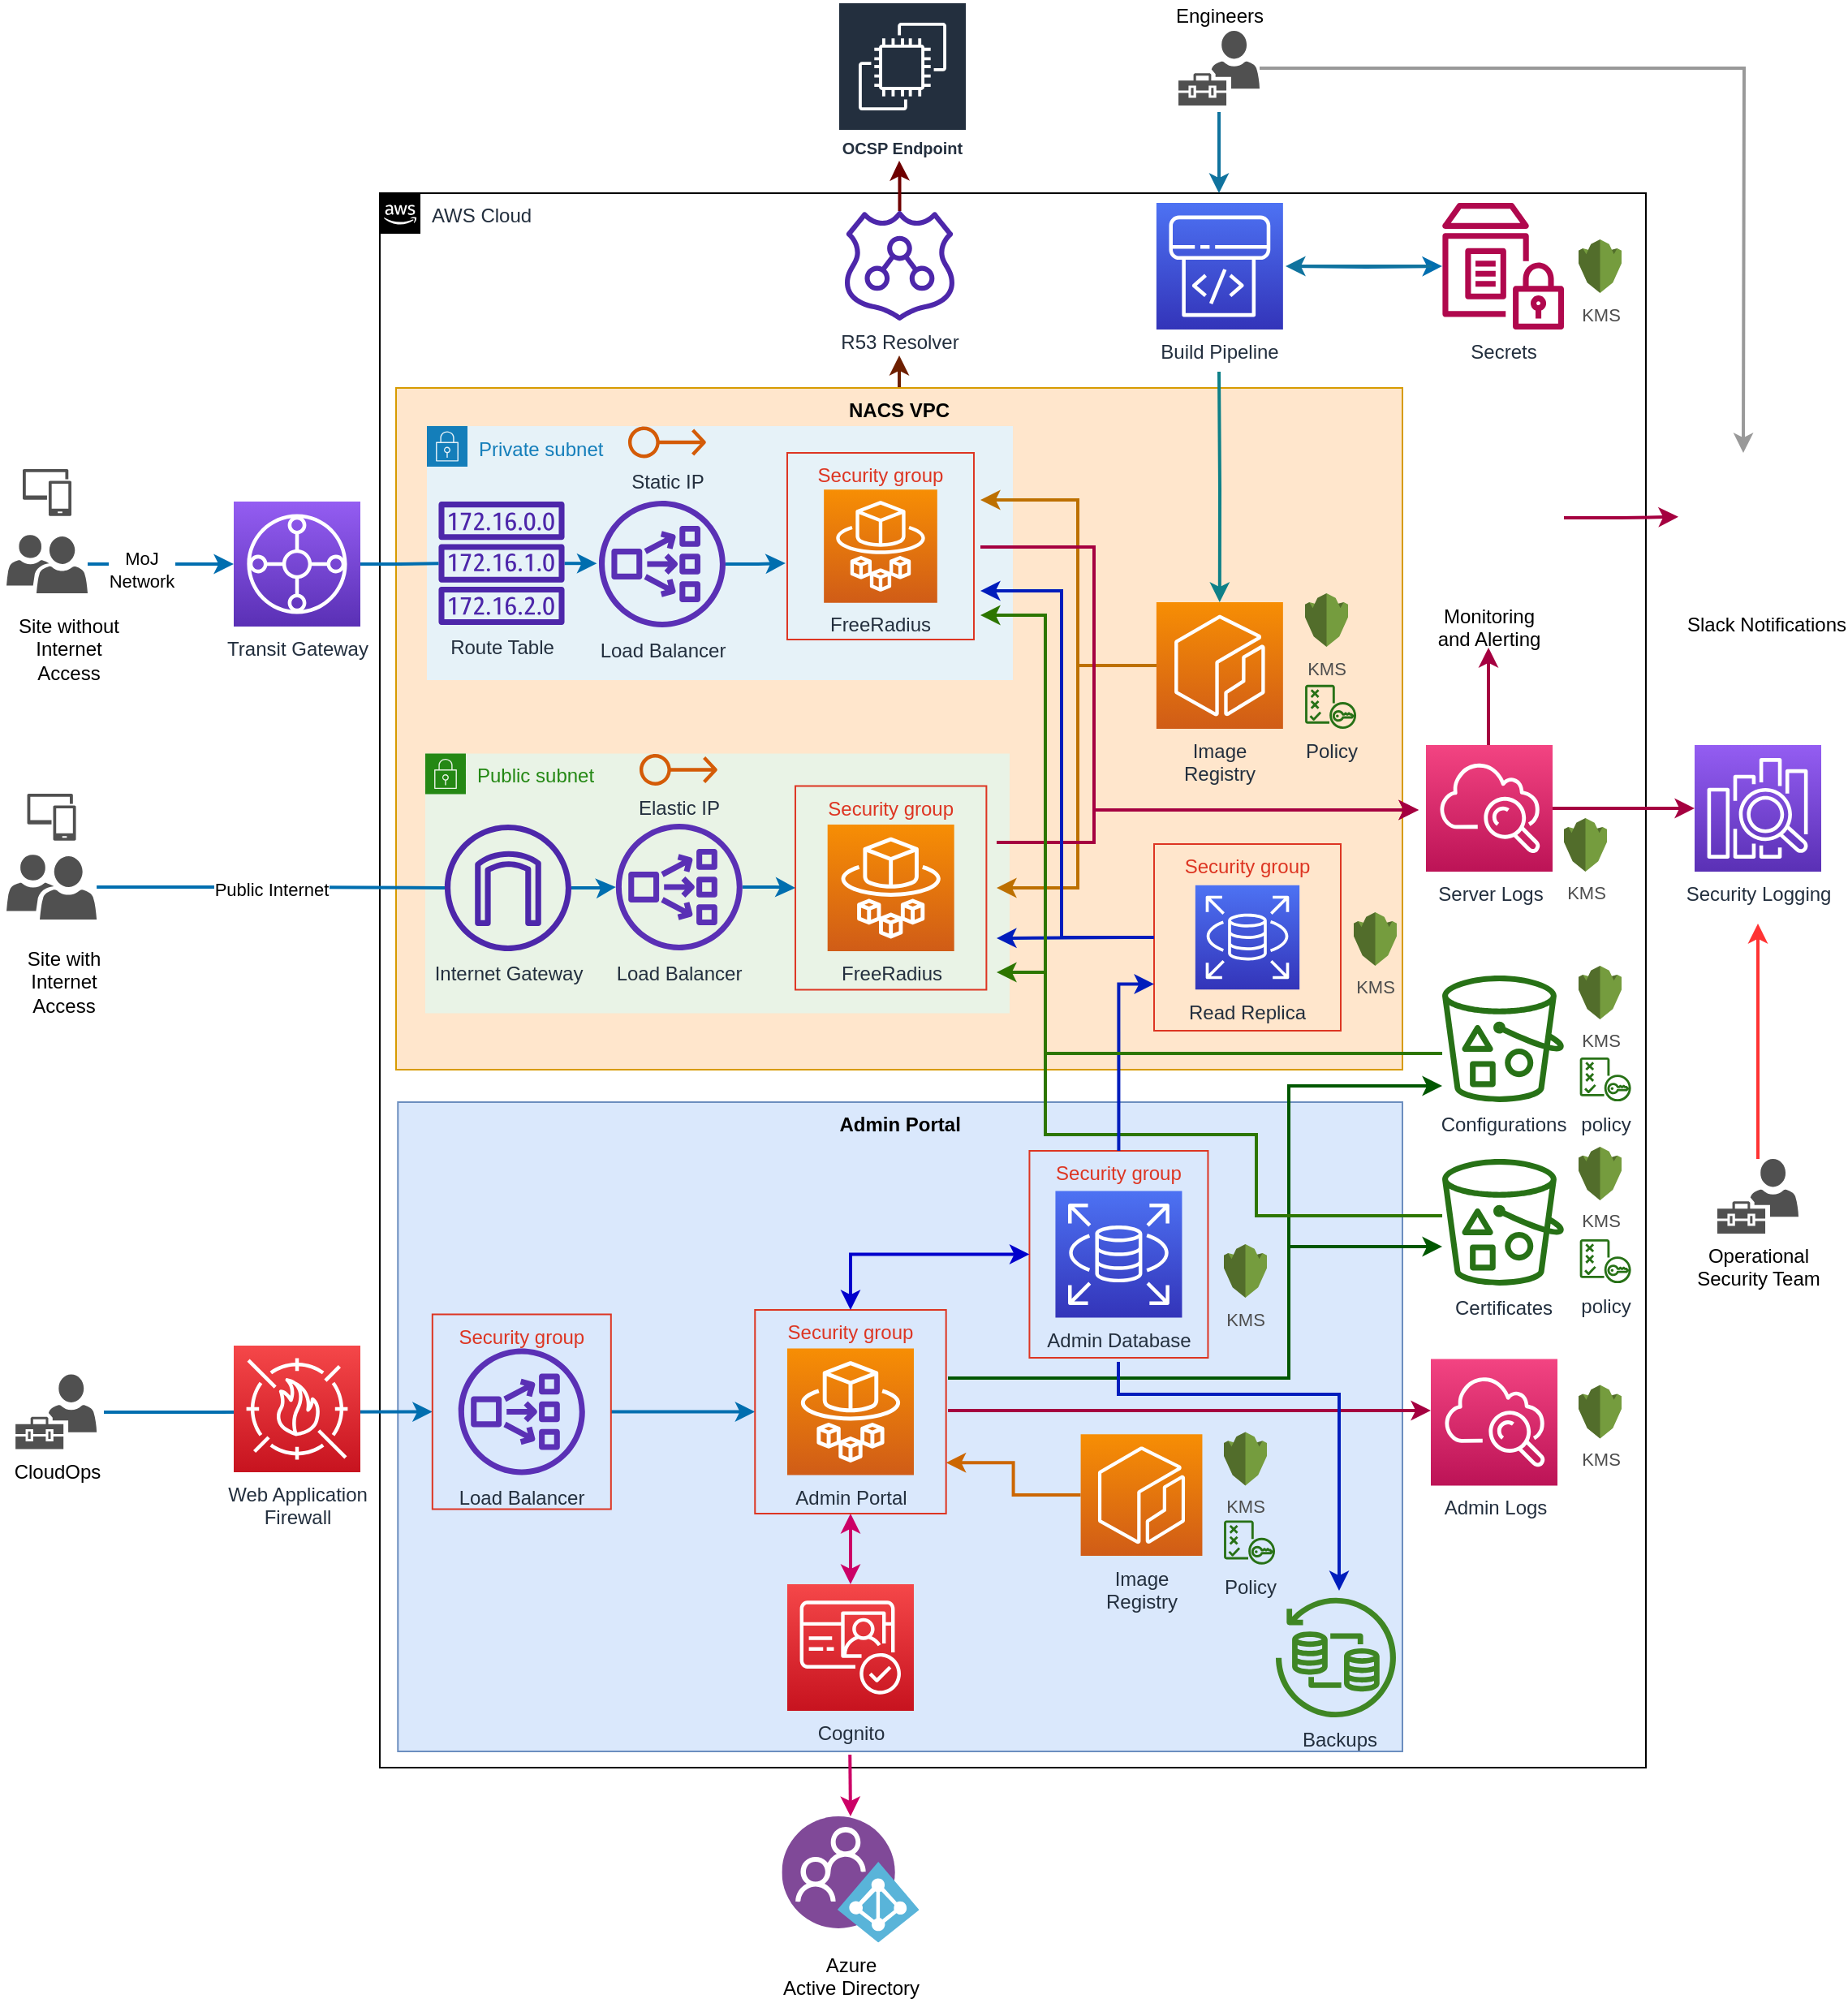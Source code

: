 <mxfile version="15.8.8" type="device"><diagram id="9MO6uvC0R2wSckzGNIwa" name="Page-1"><mxGraphModel dx="2176" dy="3225" grid="1" gridSize="10" guides="1" tooltips="1" connect="1" arrows="1" fold="1" page="1" pageScale="1" pageWidth="827" pageHeight="1169" math="0" shadow="0"><root><mxCell id="0"/><mxCell id="1" parent="0"/><mxCell id="9-9kvyiUO59uA4K4BosA-84" value="AWS Cloud" style="points=[[0,0],[0.25,0],[0.5,0],[0.75,0],[1,0],[1,0.25],[1,0.5],[1,0.75],[1,1],[0.75,1],[0.5,1],[0.25,1],[0,1],[0,0.75],[0,0.5],[0,0.25]];outlineConnect=0;gradientColor=none;html=1;whiteSpace=wrap;fontSize=12;fontStyle=0;shape=mxgraph.aws4.group;grIcon=mxgraph.aws4.group_aws_cloud_alt;strokeColor=#000000;fillColor=none;verticalAlign=top;align=left;spacingLeft=30;fontColor=#232F3E;dashed=0;" parent="1" vertex="1"><mxGeometry x="-590" y="-1060" width="780" height="970" as="geometry"/></mxCell><mxCell id="9-9kvyiUO59uA4K4BosA-189" value="Admin Portal" style="fillColor=#dae8fc;strokeColor=#6c8ebf;dashed=0;verticalAlign=top;fontStyle=1;" parent="1" vertex="1"><mxGeometry x="-578.86" y="-500" width="618.86" height="400" as="geometry"/></mxCell><mxCell id="W1wL9ashuMeTcyz9NrU6-119" style="edgeStyle=orthogonalEdgeStyle;rounded=0;orthogonalLoop=1;jettySize=auto;html=1;exitX=0.5;exitY=0;exitDx=0;exitDy=0;fontSize=11;fontColor=#4D4D4D;strokeWidth=2;fillColor=#a0522d;strokeColor=#6D1F00;" parent="1" source="9-9kvyiUO59uA4K4BosA-187" edge="1"><mxGeometry relative="1" as="geometry"><mxPoint x="-270" y="-960" as="targetPoint"/></mxGeometry></mxCell><mxCell id="9-9kvyiUO59uA4K4BosA-187" value="NACS VPC" style="fillColor=#ffe6cc;strokeColor=#d79b00;dashed=0;verticalAlign=top;fontStyle=1;" parent="1" vertex="1"><mxGeometry x="-580" y="-940" width="620" height="420" as="geometry"/></mxCell><mxCell id="9-9kvyiUO59uA4K4BosA-138" style="edgeStyle=orthogonalEdgeStyle;rounded=0;orthogonalLoop=1;jettySize=auto;html=1;strokeColor=#006EAF;strokeWidth=2;fillColor=#1ba1e2;" parent="1" source="AiLHbRzSf-J2AkT8xo80-5" target="NAixXiFrhquAeeg1MCdx-24" edge="1"><mxGeometry relative="1" as="geometry"><mxPoint x="-640" y="-616" as="targetPoint"/></mxGeometry></mxCell><mxCell id="W1wL9ashuMeTcyz9NrU6-104" value="MoJ &lt;br&gt;Network" style="edgeLabel;html=1;align=center;verticalAlign=middle;resizable=0;points=[];" parent="9-9kvyiUO59uA4K4BosA-138" vertex="1" connectable="0"><mxGeometry x="-0.275" y="-2" relative="1" as="geometry"><mxPoint y="1" as="offset"/></mxGeometry></mxCell><mxCell id="AiLHbRzSf-J2AkT8xo80-5" value="" style="pointerEvents=1;shadow=0;dashed=0;html=1;strokeColor=none;labelPosition=center;verticalLabelPosition=bottom;verticalAlign=top;align=center;fillColor=#505050;shape=mxgraph.mscae.intune.user_group" parent="1" vertex="1"><mxGeometry x="-820" y="-849.5" width="50" height="36" as="geometry"/></mxCell><mxCell id="AiLHbRzSf-J2AkT8xo80-6" value="CloudOps&lt;br&gt;" style="pointerEvents=1;shadow=0;dashed=0;html=1;strokeColor=none;labelPosition=center;verticalLabelPosition=bottom;verticalAlign=top;align=center;fillColor=#505050;shape=mxgraph.mscae.intune.user_management" parent="1" vertex="1"><mxGeometry x="-814.44" y="-332.25" width="50" height="46" as="geometry"/></mxCell><mxCell id="AiLHbRzSf-J2AkT8xo80-28" value="" style="pointerEvents=1;shadow=0;dashed=0;html=1;strokeColor=none;labelPosition=center;verticalLabelPosition=bottom;verticalAlign=top;align=center;fillColor=#505050;shape=mxgraph.mscae.intune.device_group" parent="1" vertex="1"><mxGeometry x="-810" y="-890.0" width="30" height="28.88" as="geometry"/></mxCell><mxCell id="Zwe5Y7tv6AMG9vgAHVcf-19" value="Azure &lt;br&gt;Active Directory" style="aspect=fixed;html=1;points=[];align=center;image;fontSize=12;image=img/lib/mscae/Azure_AD_B2C.svg;" parent="1" vertex="1"><mxGeometry x="-342.3" y="-60" width="84.58" height="77.81" as="geometry"/></mxCell><mxCell id="ob2yoat7zag57HKbLGKw-67" style="edgeStyle=orthogonalEdgeStyle;rounded=0;orthogonalLoop=1;jettySize=auto;html=1;entryX=0.5;entryY=0;entryDx=0;entryDy=0;entryPerimeter=0;strokeColor=#CC0066;strokeWidth=2;exitX=0.45;exitY=1.005;exitDx=0;exitDy=0;exitPerimeter=0;" parent="1" source="9-9kvyiUO59uA4K4BosA-189" target="Zwe5Y7tv6AMG9vgAHVcf-19" edge="1"><mxGeometry relative="1" as="geometry"><mxPoint x="-300" y="-90" as="sourcePoint"/></mxGeometry></mxCell><mxCell id="ob2yoat7zag57HKbLGKw-77" style="edgeStyle=orthogonalEdgeStyle;rounded=0;orthogonalLoop=1;jettySize=auto;html=1;entryX=0.5;entryY=1;entryDx=0;entryDy=0;startArrow=classic;startFill=1;strokeWidth=2;strokeColor=#CC0066;" parent="1" source="9-9kvyiUO59uA4K4BosA-210" target="ob2yoat7zag57HKbLGKw-64" edge="1"><mxGeometry relative="1" as="geometry"/></mxCell><mxCell id="9-9kvyiUO59uA4K4BosA-210" value="Cognito&lt;br&gt;" style="outlineConnect=0;fontColor=#232F3E;gradientColor=#F54749;gradientDirection=north;fillColor=#C7131F;strokeColor=#ffffff;dashed=0;verticalLabelPosition=bottom;verticalAlign=top;align=center;html=1;fontSize=12;fontStyle=0;aspect=fixed;shape=mxgraph.aws4.resourceIcon;resIcon=mxgraph.aws4.cognito;labelPosition=center;" parent="1" vertex="1"><mxGeometry x="-339.01" y="-203" width="78" height="78" as="geometry"/></mxCell><mxCell id="b-nBgKYfW51M7RJ4Bktz-7" style="edgeStyle=orthogonalEdgeStyle;rounded=0;orthogonalLoop=1;jettySize=auto;html=1;strokeColor=#006EAF;strokeWidth=2;entryX=0;entryY=0.5;entryDx=0;entryDy=0;fillColor=#1ba1e2;" parent="1" target="NAixXiFrhquAeeg1MCdx-9" edge="1"><mxGeometry relative="1" as="geometry"><mxPoint x="-520" y="-271" as="targetPoint"/><mxPoint x="-760" y="-309" as="sourcePoint"/><Array as="points"><mxPoint x="-694" y="-309"/></Array></mxGeometry></mxCell><mxCell id="b-nBgKYfW51M7RJ4Bktz-8" style="edgeStyle=orthogonalEdgeStyle;rounded=0;orthogonalLoop=1;jettySize=auto;html=1;strokeColor=#006EAF;strokeWidth=2;exitX=1;exitY=0.5;exitDx=0;exitDy=0;entryX=0;entryY=0.5;entryDx=0;entryDy=0;fillColor=#1ba1e2;" parent="1" source="NAixXiFrhquAeeg1MCdx-9" target="ob2yoat7zag57HKbLGKw-64" edge="1"><mxGeometry relative="1" as="geometry"><mxPoint x="-397.23" y="-270.76" as="sourcePoint"/><mxPoint x="-367.23" y="-270.76" as="targetPoint"/></mxGeometry></mxCell><mxCell id="ob2yoat7zag57HKbLGKw-85" style="edgeStyle=orthogonalEdgeStyle;rounded=0;orthogonalLoop=1;jettySize=auto;html=1;startArrow=none;startFill=0;endArrow=classic;endFill=1;strokeWidth=2;strokeColor=#CC6600;entryX=1;entryY=0.75;entryDx=0;entryDy=0;" parent="1" source="ojEpdzs_7g75hfdYQlUM-1" target="ob2yoat7zag57HKbLGKw-64" edge="1"><mxGeometry relative="1" as="geometry"><Array as="points"/><mxPoint x="-230" y="-280" as="targetPoint"/></mxGeometry></mxCell><mxCell id="ojEpdzs_7g75hfdYQlUM-1" value="Image &lt;br&gt;Registry" style="outlineConnect=0;fontColor=#232F3E;gradientColor=#F78E04;gradientDirection=north;fillColor=#D05C17;strokeColor=#ffffff;dashed=0;verticalLabelPosition=bottom;verticalAlign=top;align=center;html=1;fontSize=12;fontStyle=0;aspect=fixed;shape=mxgraph.aws4.resourceIcon;resIcon=mxgraph.aws4.ecr;" parent="1" vertex="1"><mxGeometry x="-158.21" y="-295.37" width="74.93" height="74.93" as="geometry"/></mxCell><mxCell id="NAixXiFrhquAeeg1MCdx-20" value="Policy" style="outlineConnect=0;fontColor=#232F3E;gradientColor=none;fillColor=#277116;strokeColor=none;dashed=0;verticalLabelPosition=bottom;verticalAlign=top;align=center;html=1;fontSize=12;fontStyle=0;aspect=fixed;pointerEvents=1;shape=mxgraph.aws4.policy;" parent="1" vertex="1"><mxGeometry x="-70.0" y="-242.25" width="31.57" height="27.12" as="geometry"/></mxCell><mxCell id="NAixXiFrhquAeeg1MCdx-24" value="Transit Gateway" style="outlineConnect=0;fontColor=#232F3E;gradientColor=#945DF2;gradientDirection=north;fillColor=#5A30B5;strokeColor=#ffffff;dashed=0;verticalLabelPosition=bottom;verticalAlign=top;align=center;html=1;fontSize=12;fontStyle=0;aspect=fixed;shape=mxgraph.aws4.resourceIcon;resIcon=mxgraph.aws4.transit_gateway;labelPosition=center;" parent="1" vertex="1"><mxGeometry x="-680" y="-870" width="78" height="77" as="geometry"/></mxCell><mxCell id="ob2yoat7zag57HKbLGKw-10" value="Image&lt;br&gt;Registry" style="outlineConnect=0;fontColor=#232F3E;gradientColor=#F78E04;gradientDirection=north;fillColor=#D05C17;strokeColor=#ffffff;dashed=0;verticalLabelPosition=bottom;verticalAlign=top;align=center;html=1;fontSize=12;fontStyle=0;aspect=fixed;shape=mxgraph.aws4.resourceIcon;resIcon=mxgraph.aws4.ecr;" parent="1" vertex="1"><mxGeometry x="-111.57" y="-808" width="78" height="78" as="geometry"/></mxCell><mxCell id="ob2yoat7zag57HKbLGKw-32" style="edgeStyle=orthogonalEdgeStyle;rounded=0;orthogonalLoop=1;jettySize=auto;html=1;fillColor=#e1d5e7;strokeColor=#6666FF;strokeWidth=2;" parent="1" source="ob2yoat7zag57HKbLGKw-17" target="ob2yoat7zag57HKbLGKw-25" edge="1"><mxGeometry relative="1" as="geometry"><mxPoint x="-428.001" y="-594.488" as="sourcePoint"/><mxPoint x="-349" y="-711" as="targetPoint"/></mxGeometry></mxCell><mxCell id="ob2yoat7zag57HKbLGKw-51" value="Policy" style="outlineConnect=0;fontColor=#232F3E;gradientColor=none;fillColor=#277116;strokeColor=none;dashed=0;verticalLabelPosition=bottom;verticalAlign=top;align=center;html=1;fontSize=12;fontStyle=0;aspect=fixed;pointerEvents=1;shape=mxgraph.aws4.policy;" parent="1" vertex="1"><mxGeometry x="-20.0" y="-757.12" width="31.57" height="27.12" as="geometry"/></mxCell><mxCell id="ob2yoat7zag57HKbLGKw-61" value="Configurations" style="outlineConnect=0;fontColor=#232F3E;gradientColor=none;fillColor=#277116;strokeColor=none;dashed=0;verticalLabelPosition=bottom;verticalAlign=top;align=center;html=1;fontSize=12;fontStyle=0;aspect=fixed;pointerEvents=1;shape=mxgraph.aws4.bucket_with_objects;" parent="1" vertex="1"><mxGeometry x="64.5" y="-578" width="75" height="78" as="geometry"/></mxCell><mxCell id="ob2yoat7zag57HKbLGKw-62" value="" style="group" parent="1" vertex="1" connectable="0"><mxGeometry x="-358.86" y="-372" width="117.7" height="125.5" as="geometry"/></mxCell><mxCell id="ob2yoat7zag57HKbLGKw-63" value="" style="group" parent="ob2yoat7zag57HKbLGKw-62" vertex="1" connectable="0"><mxGeometry width="117.7" height="125.5" as="geometry"/></mxCell><mxCell id="ob2yoat7zag57HKbLGKw-64" value="Security group" style="fillColor=none;strokeColor=#DD3522;verticalAlign=top;fontStyle=0;fontColor=#DD3522;" parent="ob2yoat7zag57HKbLGKw-63" vertex="1"><mxGeometry width="117.7" height="125.5" as="geometry"/></mxCell><mxCell id="ob2yoat7zag57HKbLGKw-65" value="Admin Portal" style="outlineConnect=0;fontColor=#232F3E;gradientColor=#F78E04;gradientDirection=north;fillColor=#D05C17;strokeColor=#ffffff;dashed=0;verticalLabelPosition=bottom;verticalAlign=top;align=center;html=1;fontSize=12;fontStyle=0;aspect=fixed;shape=mxgraph.aws4.resourceIcon;resIcon=mxgraph.aws4.fargate;" parent="ob2yoat7zag57HKbLGKw-63" vertex="1"><mxGeometry x="19.85" y="23.75" width="78" height="78" as="geometry"/></mxCell><mxCell id="ob2yoat7zag57HKbLGKw-75" value="" style="group" parent="1" vertex="1" connectable="0"><mxGeometry x="-557.59" y="-369.25" width="110" height="120" as="geometry"/></mxCell><mxCell id="NAixXiFrhquAeeg1MCdx-9" value="Security group" style="fillColor=none;strokeColor=#DD3522;verticalAlign=top;fontStyle=0;fontColor=#DD3522;" parent="ob2yoat7zag57HKbLGKw-75" vertex="1"><mxGeometry width="110" height="120" as="geometry"/></mxCell><mxCell id="b-nBgKYfW51M7RJ4Bktz-9" value="Load Balancer" style="outlineConnect=0;fontColor=#232F3E;gradientColor=none;fillColor=#5A30B5;strokeColor=none;dashed=0;verticalLabelPosition=bottom;verticalAlign=top;align=center;html=1;fontSize=12;fontStyle=0;aspect=fixed;pointerEvents=1;shape=mxgraph.aws4.network_load_balancer;" parent="ob2yoat7zag57HKbLGKw-75" vertex="1"><mxGeometry x="16" y="21.0" width="78" height="78" as="geometry"/></mxCell><mxCell id="ob2yoat7zag57HKbLGKw-73" value="" style="group" parent="1" vertex="1" connectable="0"><mxGeometry x="-189.78" y="-470.0" width="110" height="127.5" as="geometry"/></mxCell><mxCell id="NAixXiFrhquAeeg1MCdx-26" value="Security group" style="fillColor=none;strokeColor=#DD3522;verticalAlign=top;fontStyle=0;fontColor=#DD3522;" parent="ob2yoat7zag57HKbLGKw-73" vertex="1"><mxGeometry width="110" height="127.5" as="geometry"/></mxCell><mxCell id="9-9kvyiUO59uA4K4BosA-149" value="Admin Database" style="outlineConnect=0;fontColor=#232F3E;gradientColor=#4D72F3;gradientDirection=north;fillColor=#3334B9;strokeColor=#ffffff;dashed=0;verticalLabelPosition=bottom;verticalAlign=top;align=center;html=1;fontSize=12;fontStyle=0;aspect=fixed;shape=mxgraph.aws4.resourceIcon;resIcon=mxgraph.aws4.rds;" parent="ob2yoat7zag57HKbLGKw-73" vertex="1"><mxGeometry x="16.0" y="24.75" width="78" height="78" as="geometry"/></mxCell><mxCell id="ob2yoat7zag57HKbLGKw-76" style="edgeStyle=orthogonalEdgeStyle;rounded=0;orthogonalLoop=1;jettySize=auto;html=1;entryX=0.5;entryY=0;entryDx=0;entryDy=0;strokeWidth=2;strokeColor=#0000CC;startArrow=classic;startFill=1;" parent="1" source="NAixXiFrhquAeeg1MCdx-26" target="ob2yoat7zag57HKbLGKw-64" edge="1"><mxGeometry relative="1" as="geometry"/></mxCell><mxCell id="ob2yoat7zag57HKbLGKw-84" value="policy&lt;br&gt;" style="outlineConnect=0;fontColor=#232F3E;gradientColor=none;fillColor=#277116;strokeColor=none;dashed=0;verticalLabelPosition=bottom;verticalAlign=top;align=center;html=1;fontSize=12;fontStyle=0;aspect=fixed;pointerEvents=1;shape=mxgraph.aws4.policy;" parent="1" vertex="1"><mxGeometry x="149.29" y="-527.56" width="31.57" height="27.12" as="geometry"/></mxCell><mxCell id="W1wL9ashuMeTcyz9NrU6-90" style="edgeStyle=orthogonalEdgeStyle;rounded=0;orthogonalLoop=1;jettySize=auto;html=1;exitX=1;exitY=0.5;exitDx=0;exitDy=0;strokeWidth=2;fillColor=#d80073;strokeColor=#A50040;" parent="1" source="ob2yoat7zag57HKbLGKw-92" edge="1"><mxGeometry relative="1" as="geometry"><mxPoint x="210" y="-860.571" as="targetPoint"/></mxGeometry></mxCell><mxCell id="ob2yoat7zag57HKbLGKw-92" value="Monitoring &lt;br&gt;and Alerting" style="shape=image;html=1;verticalAlign=top;verticalLabelPosition=bottom;labelBackgroundColor=#ffffff;imageAspect=0;aspect=fixed;image=https://cdn4.iconfinder.com/data/icons/logos-brands-5/24/grafana-128.png;labelPosition=center;align=center;" parent="1" vertex="1"><mxGeometry x="46.5" y="-906.5" width="93" height="93" as="geometry"/></mxCell><mxCell id="W1wL9ashuMeTcyz9NrU6-6" value="" style="pointerEvents=1;shadow=0;dashed=0;html=1;strokeColor=none;labelPosition=center;verticalLabelPosition=bottom;verticalAlign=top;align=center;fillColor=#505050;shape=mxgraph.mscae.intune.user_group" parent="1" vertex="1"><mxGeometry x="-820" y="-652.5" width="55.56" height="40" as="geometry"/></mxCell><mxCell id="W1wL9ashuMeTcyz9NrU6-7" value="" style="pointerEvents=1;shadow=0;dashed=0;html=1;strokeColor=none;labelPosition=center;verticalLabelPosition=bottom;verticalAlign=top;align=center;fillColor=#505050;shape=mxgraph.mscae.intune.device_group" parent="1" vertex="1"><mxGeometry x="-807.22" y="-690.0" width="30" height="28.88" as="geometry"/></mxCell><mxCell id="W1wL9ashuMeTcyz9NrU6-8" value="Site with Internet Access" style="text;html=1;strokeColor=none;fillColor=none;align=center;verticalAlign=middle;whiteSpace=wrap;rounded=0;" parent="1" vertex="1"><mxGeometry x="-823.25" y="-584" width="76.5" height="19" as="geometry"/></mxCell><mxCell id="W1wL9ashuMeTcyz9NrU6-20" value="Security Logging" style="sketch=0;points=[[0,0,0],[0.25,0,0],[0.5,0,0],[0.75,0,0],[1,0,0],[0,1,0],[0.25,1,0],[0.5,1,0],[0.75,1,0],[1,1,0],[0,0.25,0],[0,0.5,0],[0,0.75,0],[1,0.25,0],[1,0.5,0],[1,0.75,0]];outlineConnect=0;fontColor=#232F3E;gradientColor=#945DF2;gradientDirection=north;fillColor=#5A30B5;strokeColor=#ffffff;dashed=0;verticalLabelPosition=bottom;verticalAlign=top;align=center;html=1;fontSize=12;fontStyle=0;aspect=fixed;shape=mxgraph.aws4.resourceIcon;resIcon=mxgraph.aws4.elasticsearch_service;" parent="1" vertex="1"><mxGeometry x="220" y="-720" width="78" height="78" as="geometry"/></mxCell><mxCell id="W1wL9ashuMeTcyz9NrU6-22" value="R53 Resolver" style="sketch=0;outlineConnect=0;fontColor=#232F3E;gradientColor=none;fillColor=#4D27AA;strokeColor=none;dashed=0;verticalLabelPosition=bottom;verticalAlign=top;align=center;html=1;fontSize=12;fontStyle=0;aspect=fixed;pointerEvents=1;shape=mxgraph.aws4.route_53_resolver;" parent="1" vertex="1"><mxGeometry x="-303.5" y="-1049" width="67.49" height="67.49" as="geometry"/></mxCell><mxCell id="W1wL9ashuMeTcyz9NrU6-25" value="OCSP Endpoint" style="sketch=0;outlineConnect=0;fontColor=#232F3E;gradientColor=none;strokeColor=#ffffff;fillColor=#232F3E;dashed=0;verticalLabelPosition=middle;verticalAlign=bottom;align=center;html=1;whiteSpace=wrap;fontSize=10;fontStyle=1;spacing=3;shape=mxgraph.aws4.productIcon;prIcon=mxgraph.aws4.ec2;" parent="1" vertex="1"><mxGeometry x="-308" y="-1178" width="80" height="100" as="geometry"/></mxCell><mxCell id="W1wL9ashuMeTcyz9NrU6-85" style="edgeStyle=orthogonalEdgeStyle;rounded=0;orthogonalLoop=1;jettySize=auto;html=1;strokeWidth=2;fillColor=#d80073;strokeColor=#A50040;" parent="1" source="9-9kvyiUO59uA4K4BosA-122" edge="1"><mxGeometry relative="1" as="geometry"><mxPoint x="93" y="-780" as="targetPoint"/></mxGeometry></mxCell><mxCell id="W1wL9ashuMeTcyz9NrU6-89" style="edgeStyle=orthogonalEdgeStyle;rounded=0;orthogonalLoop=1;jettySize=auto;html=1;entryX=0;entryY=0.5;entryDx=0;entryDy=0;entryPerimeter=0;strokeWidth=2;fillColor=#d80073;strokeColor=#A50040;" parent="1" source="9-9kvyiUO59uA4K4BosA-122" target="W1wL9ashuMeTcyz9NrU6-20" edge="1"><mxGeometry relative="1" as="geometry"><Array as="points"><mxPoint x="190" y="-681"/><mxPoint x="190" y="-681"/></Array></mxGeometry></mxCell><mxCell id="9-9kvyiUO59uA4K4BosA-122" value="Server Logs" style="outlineConnect=0;fontColor=#232F3E;gradientColor=#F34482;gradientDirection=north;fillColor=#BC1356;strokeColor=#ffffff;dashed=0;verticalLabelPosition=bottom;verticalAlign=top;align=center;html=1;fontSize=12;fontStyle=0;aspect=fixed;shape=mxgraph.aws4.resourceIcon;resIcon=mxgraph.aws4.cloudwatch;labelPosition=center;" parent="1" vertex="1"><mxGeometry x="54.5" y="-720" width="78" height="78" as="geometry"/></mxCell><mxCell id="W1wL9ashuMeTcyz9NrU6-30" value="Slack Notifications" style="shape=image;html=1;verticalAlign=top;verticalLabelPosition=bottom;labelBackgroundColor=#ffffff;imageAspect=0;aspect=fixed;image=https://cdn2.iconfinder.com/data/icons/social-media-2285/512/1_Slack_colored_svg-128.png" parent="1" vertex="1"><mxGeometry x="220" y="-896" width="88" height="88" as="geometry"/></mxCell><mxCell id="W1wL9ashuMeTcyz9NrU6-34" style="edgeStyle=orthogonalEdgeStyle;rounded=0;orthogonalLoop=1;jettySize=auto;html=1;strokeWidth=2;fillColor=#b0e3e6;strokeColor=#0e8088;" parent="1" target="ob2yoat7zag57HKbLGKw-10" edge="1"><mxGeometry relative="1" as="geometry"><mxPoint x="-73" y="-950" as="sourcePoint"/></mxGeometry></mxCell><mxCell id="W1wL9ashuMeTcyz9NrU6-106" style="edgeStyle=orthogonalEdgeStyle;rounded=0;orthogonalLoop=1;jettySize=auto;html=1;strokeWidth=2;fillColor=#1ba1e2;strokeColor=#006EAF;" parent="1" target="W1wL9ashuMeTcyz9NrU6-82" edge="1"><mxGeometry relative="1" as="geometry"><mxPoint x="-30" y="-1015" as="sourcePoint"/></mxGeometry></mxCell><mxCell id="W1wL9ashuMeTcyz9NrU6-33" value="Build Pipeline" style="sketch=0;points=[[0,0,0],[0.25,0,0],[0.5,0,0],[0.75,0,0],[1,0,0],[0,1,0],[0.25,1,0],[0.5,1,0],[0.75,1,0],[1,1,0],[0,0.25,0],[0,0.5,0],[0,0.75,0],[1,0.25,0],[1,0.5,0],[1,0.75,0]];outlineConnect=0;fontColor=#232F3E;gradientColor=#4D72F3;gradientDirection=north;fillColor=#3334B9;strokeColor=#ffffff;dashed=0;verticalLabelPosition=bottom;verticalAlign=top;align=center;html=1;fontSize=12;fontStyle=0;aspect=fixed;shape=mxgraph.aws4.resourceIcon;resIcon=mxgraph.aws4.codepipeline;" parent="1" vertex="1"><mxGeometry x="-111.57" y="-1054" width="78" height="78" as="geometry"/></mxCell><mxCell id="W1wL9ashuMeTcyz9NrU6-38" value="policy&lt;br&gt;" style="outlineConnect=0;fontColor=#232F3E;gradientColor=none;fillColor=#277116;strokeColor=none;dashed=0;verticalLabelPosition=bottom;verticalAlign=top;align=center;html=1;fontSize=12;fontStyle=0;aspect=fixed;pointerEvents=1;shape=mxgraph.aws4.policy;" parent="1" vertex="1"><mxGeometry x="149.29" y="-415.56" width="31.57" height="27.12" as="geometry"/></mxCell><mxCell id="W1wL9ashuMeTcyz9NrU6-48" value="Site without Internet Access" style="text;html=1;strokeColor=none;fillColor=none;align=center;verticalAlign=middle;whiteSpace=wrap;rounded=0;" parent="1" vertex="1"><mxGeometry x="-820" y="-788.94" width="76.5" height="19" as="geometry"/></mxCell><mxCell id="W1wL9ashuMeTcyz9NrU6-53" value="Private subnet" style="points=[[0,0],[0.25,0],[0.5,0],[0.75,0],[1,0],[1,0.25],[1,0.5],[1,0.75],[1,1],[0.75,1],[0.5,1],[0.25,1],[0,1],[0,0.75],[0,0.5],[0,0.25]];outlineConnect=0;gradientColor=none;html=1;whiteSpace=wrap;fontSize=12;fontStyle=0;shape=mxgraph.aws4.group;grIcon=mxgraph.aws4.group_security_group;grStroke=0;strokeColor=#147EBA;fillColor=#E6F2F8;verticalAlign=top;align=left;spacingLeft=30;fontColor=#147EBA;dashed=0;" parent="1" vertex="1"><mxGeometry x="-561" y="-916.5" width="361" height="156.5" as="geometry"/></mxCell><mxCell id="W1wL9ashuMeTcyz9NrU6-57" style="edgeStyle=orthogonalEdgeStyle;rounded=0;orthogonalLoop=1;jettySize=auto;html=1;entryX=-0.009;entryY=0.591;entryDx=0;entryDy=0;strokeWidth=2;fillColor=#1ba1e2;strokeColor=#006EAF;entryPerimeter=0;" parent="1" source="ob2yoat7zag57HKbLGKw-17" target="ob2yoat7zag57HKbLGKw-25" edge="1"><mxGeometry relative="1" as="geometry"><mxPoint x="-430" y="-842" as="sourcePoint"/></mxGeometry></mxCell><mxCell id="ob2yoat7zag57HKbLGKw-17" value="&lt;span style=&quot;font-weight: 400&quot;&gt;Load Balancer&lt;/span&gt;" style="outlineConnect=0;fontColor=#232F3E;gradientColor=none;fillColor=#5A30B5;strokeColor=none;dashed=0;verticalLabelPosition=bottom;verticalAlign=top;align=center;html=1;fontSize=12;fontStyle=1;aspect=fixed;pointerEvents=1;shape=mxgraph.aws4.network_load_balancer;" parent="1" vertex="1"><mxGeometry x="-455" y="-870.5" width="78" height="78" as="geometry"/></mxCell><mxCell id="W1wL9ashuMeTcyz9NrU6-44" value="Static IP" style="sketch=0;outlineConnect=0;fontColor=#232F3E;gradientColor=none;fillColor=#D45B07;strokeColor=none;dashed=0;verticalLabelPosition=bottom;verticalAlign=top;align=center;html=1;fontSize=12;fontStyle=0;aspect=fixed;pointerEvents=1;shape=mxgraph.aws4.elastic_ip_address;" parent="1" vertex="1"><mxGeometry x="-437" y="-916.5" width="48" height="20" as="geometry"/></mxCell><mxCell id="ob2yoat7zag57HKbLGKw-24" value="" style="group" parent="1" vertex="1" connectable="0"><mxGeometry x="-339.01" y="-900" width="115" height="115" as="geometry"/></mxCell><mxCell id="ob2yoat7zag57HKbLGKw-25" value="Security group" style="fillColor=none;strokeColor=#DD3522;verticalAlign=top;fontStyle=0;fontColor=#DD3522;" parent="ob2yoat7zag57HKbLGKw-24" vertex="1"><mxGeometry width="115" height="115" as="geometry"/></mxCell><mxCell id="ob2yoat7zag57HKbLGKw-26" value="FreeRadius" style="outlineConnect=0;fontColor=#232F3E;gradientColor=#F78E04;gradientDirection=north;fillColor=#D05C17;strokeColor=#ffffff;dashed=0;verticalLabelPosition=bottom;verticalAlign=top;align=center;html=1;fontSize=12;fontStyle=0;aspect=fixed;shape=mxgraph.aws4.resourceIcon;resIcon=mxgraph.aws4.fargate;" parent="ob2yoat7zag57HKbLGKw-24" vertex="1"><mxGeometry x="22.585" y="22.583" width="69.835" height="69.835" as="geometry"/></mxCell><mxCell id="ob2yoat7zag57HKbLGKw-6" style="edgeStyle=orthogonalEdgeStyle;rounded=0;orthogonalLoop=1;jettySize=auto;html=1;strokeColor=#6666FF;strokeWidth=2;entryX=0;entryY=0.5;entryDx=0;entryDy=0;" parent="1" source="9-9kvyiUO59uA4K4BosA-106" target="ob2yoat7zag57HKbLGKw-54" edge="1"><mxGeometry relative="1" as="geometry"><mxPoint x="-355.01" y="-423.917" as="targetPoint"/><Array as="points"/></mxGeometry></mxCell><mxCell id="ob2yoat7zag57HKbLGKw-53" value="" style="group" parent="1" vertex="1" connectable="0"><mxGeometry x="-451.71" y="-808" width="436.71" height="373.25" as="geometry"/></mxCell><mxCell id="ob2yoat7zag57HKbLGKw-57" value="" style="group" parent="ob2yoat7zag57HKbLGKw-53" vertex="1" connectable="0"><mxGeometry x="117.7" y="113.25" width="319.01" height="260" as="geometry"/></mxCell><mxCell id="W1wL9ashuMeTcyz9NrU6-54" value="Public subnet" style="points=[[0,0],[0.25,0],[0.5,0],[0.75,0],[1,0],[1,0.25],[1,0.5],[1,0.75],[1,1],[0.75,1],[0.5,1],[0.25,1],[0,1],[0,0.75],[0,0.5],[0,0.25]];outlineConnect=0;gradientColor=none;html=1;whiteSpace=wrap;fontSize=12;fontStyle=0;shape=mxgraph.aws4.group;grIcon=mxgraph.aws4.group_security_group;grStroke=0;strokeColor=#248814;fillColor=#E9F3E6;verticalAlign=top;align=left;spacingLeft=30;fontColor=#248814;dashed=0;" parent="ob2yoat7zag57HKbLGKw-57" vertex="1"><mxGeometry x="-228" y="-20" width="360" height="160" as="geometry"/></mxCell><mxCell id="ob2yoat7zag57HKbLGKw-54" value="Security group" style="fillColor=none;strokeColor=#DD3522;verticalAlign=top;fontStyle=0;fontColor=#DD3522;" parent="ob2yoat7zag57HKbLGKw-57" vertex="1"><mxGeometry width="117.7" height="125.5" as="geometry"/></mxCell><mxCell id="ob2yoat7zag57HKbLGKw-55" value="FreeRadius" style="outlineConnect=0;fontColor=#232F3E;gradientColor=#F78E04;gradientDirection=north;fillColor=#D05C17;strokeColor=#ffffff;dashed=0;verticalLabelPosition=bottom;verticalAlign=top;align=center;html=1;fontSize=12;fontStyle=0;aspect=fixed;shape=mxgraph.aws4.resourceIcon;resIcon=mxgraph.aws4.fargate;" parent="ob2yoat7zag57HKbLGKw-57" vertex="1"><mxGeometry x="19.85" y="23.75" width="78" height="78" as="geometry"/></mxCell><mxCell id="ob2yoat7zag57HKbLGKw-35" value="" style="group" parent="ob2yoat7zag57HKbLGKw-57" vertex="1" connectable="0"><mxGeometry x="221.01" y="35.75" width="115" height="115" as="geometry"/></mxCell><mxCell id="NAixXiFrhquAeeg1MCdx-3" value="Security group" style="fillColor=none;strokeColor=#DD3522;verticalAlign=top;fontStyle=0;fontColor=#DD3522;" parent="ob2yoat7zag57HKbLGKw-35" vertex="1"><mxGeometry width="115" height="115" as="geometry"/></mxCell><mxCell id="iMxpz6M9b-CzHR5uXrkI-1" value="Read Replica" style="outlineConnect=0;fontColor=#232F3E;gradientColor=#4D72F3;gradientDirection=north;fillColor=#3334B9;strokeColor=#ffffff;dashed=0;verticalLabelPosition=bottom;verticalAlign=top;align=center;html=1;fontSize=12;fontStyle=0;aspect=fixed;shape=mxgraph.aws4.resourceIcon;resIcon=mxgraph.aws4.rds;" parent="ob2yoat7zag57HKbLGKw-35" vertex="1"><mxGeometry x="25.413" y="25.413" width="64.166" height="64.166" as="geometry"/></mxCell><mxCell id="W1wL9ashuMeTcyz9NrU6-62" style="edgeStyle=orthogonalEdgeStyle;rounded=0;orthogonalLoop=1;jettySize=auto;html=1;exitX=0;exitY=0.5;exitDx=0;exitDy=0;strokeWidth=2;fillColor=#0050ef;strokeColor=#001DBC;" parent="ob2yoat7zag57HKbLGKw-57" source="NAixXiFrhquAeeg1MCdx-3" edge="1"><mxGeometry relative="1" as="geometry"><mxPoint x="124.01" y="93.75" as="targetPoint"/><Array as="points"><mxPoint x="204" y="94"/></Array></mxGeometry></mxCell><mxCell id="W1wL9ashuMeTcyz9NrU6-43" value="Elastic IP" style="sketch=0;outlineConnect=0;fontColor=#232F3E;gradientColor=none;fillColor=#D45B07;strokeColor=none;dashed=0;verticalLabelPosition=bottom;verticalAlign=top;align=center;html=1;fontSize=12;fontStyle=0;aspect=fixed;pointerEvents=1;shape=mxgraph.aws4.elastic_ip_address;" parent="ob2yoat7zag57HKbLGKw-57" vertex="1"><mxGeometry x="-95.99" y="-20" width="48" height="20" as="geometry"/></mxCell><mxCell id="W1wL9ashuMeTcyz9NrU6-55" style="edgeStyle=orthogonalEdgeStyle;rounded=0;orthogonalLoop=1;jettySize=auto;html=1;entryX=0;entryY=0.5;entryDx=0;entryDy=0;strokeWidth=2;fillColor=#1ba1e2;strokeColor=#006EAF;" parent="1" source="9-9kvyiUO59uA4K4BosA-106" target="ob2yoat7zag57HKbLGKw-54" edge="1"><mxGeometry relative="1" as="geometry"/></mxCell><mxCell id="9-9kvyiUO59uA4K4BosA-106" value="Load Balancer" style="outlineConnect=0;fontColor=#232F3E;gradientColor=none;fillColor=#5A30B5;strokeColor=none;dashed=0;verticalLabelPosition=bottom;verticalAlign=top;align=center;html=1;fontSize=12;fontStyle=0;aspect=fixed;pointerEvents=1;shape=mxgraph.aws4.network_load_balancer;" parent="1" vertex="1"><mxGeometry x="-444.59" y="-671.5" width="78" height="78" as="geometry"/></mxCell><mxCell id="W1wL9ashuMeTcyz9NrU6-9" style="edgeStyle=orthogonalEdgeStyle;rounded=0;orthogonalLoop=1;jettySize=auto;html=1;strokeWidth=2;fillColor=#1ba1e2;strokeColor=#006EAF;startArrow=none;" parent="1" source="W1wL9ashuMeTcyz9NrU6-99" target="9-9kvyiUO59uA4K4BosA-106" edge="1"><mxGeometry relative="1" as="geometry"/></mxCell><mxCell id="ob2yoat7zag57HKbLGKw-34" style="edgeStyle=orthogonalEdgeStyle;rounded=0;orthogonalLoop=1;jettySize=auto;html=1;strokeWidth=2;strokeColor=#006EAF;fillColor=#1ba1e2;startArrow=none;" parent="1" source="W1wL9ashuMeTcyz9NrU6-102" edge="1"><mxGeometry relative="1" as="geometry"><mxPoint x="-615.29" y="-898.5" as="sourcePoint"/><mxPoint x="-456" y="-832" as="targetPoint"/><Array as="points"/></mxGeometry></mxCell><mxCell id="W1wL9ashuMeTcyz9NrU6-65" style="edgeStyle=orthogonalEdgeStyle;rounded=0;orthogonalLoop=1;jettySize=auto;html=1;strokeWidth=2;fillColor=#f0a30a;strokeColor=#BD7000;" parent="1" source="ob2yoat7zag57HKbLGKw-10" edge="1"><mxGeometry relative="1" as="geometry"><mxPoint x="-210" y="-632" as="targetPoint"/><Array as="points"><mxPoint x="-160" y="-769"/><mxPoint x="-160" y="-632"/></Array></mxGeometry></mxCell><mxCell id="W1wL9ashuMeTcyz9NrU6-66" style="edgeStyle=orthogonalEdgeStyle;rounded=0;orthogonalLoop=1;jettySize=auto;html=1;strokeWidth=2;fillColor=#f0a30a;strokeColor=#BD7000;" parent="1" source="ob2yoat7zag57HKbLGKw-10" edge="1"><mxGeometry relative="1" as="geometry"><mxPoint x="-220" y="-871" as="targetPoint"/><Array as="points"><mxPoint x="-160" y="-769"/><mxPoint x="-160" y="-871"/></Array></mxGeometry></mxCell><mxCell id="W1wL9ashuMeTcyz9NrU6-69" style="edgeStyle=orthogonalEdgeStyle;rounded=0;orthogonalLoop=1;jettySize=auto;html=1;strokeWidth=2;fillColor=#d80073;strokeColor=#A50040;" parent="1" edge="1"><mxGeometry relative="1" as="geometry"><mxPoint x="-220" y="-842" as="sourcePoint"/><mxPoint x="50" y="-680" as="targetPoint"/><Array as="points"><mxPoint x="-150" y="-842"/><mxPoint x="-150" y="-680"/></Array></mxGeometry></mxCell><mxCell id="W1wL9ashuMeTcyz9NrU6-70" style="edgeStyle=orthogonalEdgeStyle;rounded=0;orthogonalLoop=1;jettySize=auto;html=1;strokeWidth=2;fillColor=#d80073;strokeColor=#A50040;" parent="1" edge="1"><mxGeometry relative="1" as="geometry"><mxPoint x="50" y="-680" as="targetPoint"/><mxPoint x="-210" y="-660" as="sourcePoint"/><Array as="points"><mxPoint x="-150" y="-660"/><mxPoint x="-150" y="-680"/></Array></mxGeometry></mxCell><mxCell id="W1wL9ashuMeTcyz9NrU6-74" style="edgeStyle=orthogonalEdgeStyle;rounded=0;orthogonalLoop=1;jettySize=auto;html=1;strokeWidth=2;fillColor=#008a00;strokeColor=#005700;startArrow=none;" parent="1" target="ob2yoat7zag57HKbLGKw-61" edge="1"><mxGeometry relative="1" as="geometry"><mxPoint x="60" y="-411" as="sourcePoint"/><Array as="points"><mxPoint x="-30" y="-411"/><mxPoint x="-30" y="-510"/></Array></mxGeometry></mxCell><mxCell id="W1wL9ashuMeTcyz9NrU6-75" style="edgeStyle=orthogonalEdgeStyle;rounded=0;orthogonalLoop=1;jettySize=auto;html=1;strokeWidth=2;fillColor=#008a00;strokeColor=#005700;" parent="1" target="W1wL9ashuMeTcyz9NrU6-35" edge="1"><mxGeometry relative="1" as="geometry"><mxPoint x="-240" y="-330" as="sourcePoint"/><mxPoint x="50" y="-411" as="targetPoint"/><Array as="points"><mxPoint x="-30" y="-330"/><mxPoint x="-30" y="-411"/></Array></mxGeometry></mxCell><mxCell id="W1wL9ashuMeTcyz9NrU6-76" value="Admin Logs" style="outlineConnect=0;fontColor=#232F3E;gradientColor=#F34482;gradientDirection=north;fillColor=#BC1356;strokeColor=#ffffff;dashed=0;verticalLabelPosition=bottom;verticalAlign=top;align=center;html=1;fontSize=12;fontStyle=0;aspect=fixed;shape=mxgraph.aws4.resourceIcon;resIcon=mxgraph.aws4.cloudwatch;labelPosition=center;" parent="1" vertex="1"><mxGeometry x="57.5" y="-341.81" width="78" height="78" as="geometry"/></mxCell><mxCell id="W1wL9ashuMeTcyz9NrU6-77" style="edgeStyle=orthogonalEdgeStyle;rounded=0;orthogonalLoop=1;jettySize=auto;html=1;strokeWidth=2;fillColor=#d80073;strokeColor=#A50040;" parent="1" target="W1wL9ashuMeTcyz9NrU6-76" edge="1"><mxGeometry relative="1" as="geometry"><mxPoint x="-240" y="-310" as="sourcePoint"/><Array as="points"><mxPoint x="-10" y="-310"/><mxPoint x="-10" y="-310"/></Array></mxGeometry></mxCell><mxCell id="W1wL9ashuMeTcyz9NrU6-78" style="edgeStyle=orthogonalEdgeStyle;rounded=0;orthogonalLoop=1;jettySize=auto;html=1;strokeWidth=2;fillColor=#0050ef;strokeColor=#001DBC;exitX=0;exitY=0.5;exitDx=0;exitDy=0;" parent="1" source="NAixXiFrhquAeeg1MCdx-3" edge="1"><mxGeometry relative="1" as="geometry"><mxPoint x="-120" y="-602" as="sourcePoint"/><mxPoint x="-220" y="-815" as="targetPoint"/><Array as="points"><mxPoint x="-170" y="-601"/><mxPoint x="-170" y="-815"/></Array></mxGeometry></mxCell><mxCell id="W1wL9ashuMeTcyz9NrU6-84" style="edgeStyle=orthogonalEdgeStyle;rounded=0;orthogonalLoop=1;jettySize=auto;html=1;strokeWidth=2;fillColor=#b1ddf0;strokeColor=#10739e;" parent="1" edge="1"><mxGeometry relative="1" as="geometry"><mxPoint x="58" y="-1015" as="sourcePoint"/><mxPoint x="-32" y="-1015" as="targetPoint"/></mxGeometry></mxCell><mxCell id="W1wL9ashuMeTcyz9NrU6-82" value="Secrets" style="sketch=0;outlineConnect=0;fontColor=#232F3E;gradientColor=none;fillColor=#B0084D;strokeColor=none;dashed=0;verticalLabelPosition=bottom;verticalAlign=top;align=center;html=1;fontSize=12;fontStyle=0;aspect=fixed;pointerEvents=1;shape=mxgraph.aws4.parameter_store;" parent="1" vertex="1"><mxGeometry x="64.5" y="-1054" width="75" height="78" as="geometry"/></mxCell><mxCell id="W1wL9ashuMeTcyz9NrU6-96" style="edgeStyle=orthogonalEdgeStyle;rounded=0;orthogonalLoop=1;jettySize=auto;html=1;strokeWidth=2;fillColor=#60a917;strokeColor=#2D7600;" parent="1" source="W1wL9ashuMeTcyz9NrU6-35" edge="1"><mxGeometry relative="1" as="geometry"><mxPoint x="-220" y="-800" as="targetPoint"/><Array as="points"><mxPoint x="-50" y="-430"/><mxPoint x="-50" y="-480"/><mxPoint x="-180" y="-480"/><mxPoint x="-180" y="-800"/><mxPoint x="-220" y="-800"/></Array></mxGeometry></mxCell><mxCell id="W1wL9ashuMeTcyz9NrU6-35" value="Certificates" style="outlineConnect=0;fontColor=#232F3E;gradientColor=none;fillColor=#277116;strokeColor=none;dashed=0;verticalLabelPosition=bottom;verticalAlign=top;align=center;html=1;fontSize=12;fontStyle=0;aspect=fixed;pointerEvents=1;shape=mxgraph.aws4.bucket_with_objects;" parent="1" vertex="1"><mxGeometry x="64.5" y="-465.0" width="75" height="78" as="geometry"/></mxCell><mxCell id="W1wL9ashuMeTcyz9NrU6-92" value="" style="edgeStyle=orthogonalEdgeStyle;rounded=0;orthogonalLoop=1;jettySize=auto;html=1;strokeWidth=2;fillColor=#008a00;strokeColor=#005700;endArrow=none;" parent="1" edge="1"><mxGeometry relative="1" as="geometry"><mxPoint x="-240" y="-330" as="sourcePoint"/><mxPoint x="40" y="-411" as="targetPoint"/><Array as="points"><mxPoint x="-30" y="-330"/><mxPoint x="-30" y="-411"/></Array></mxGeometry></mxCell><mxCell id="W1wL9ashuMeTcyz9NrU6-97" style="edgeStyle=orthogonalEdgeStyle;rounded=0;orthogonalLoop=1;jettySize=auto;html=1;exitX=0.5;exitY=0;exitDx=0;exitDy=0;entryX=0;entryY=0.75;entryDx=0;entryDy=0;strokeWidth=2;fillColor=#0050ef;strokeColor=#001DBC;" parent="1" source="NAixXiFrhquAeeg1MCdx-26" target="NAixXiFrhquAeeg1MCdx-3" edge="1"><mxGeometry relative="1" as="geometry"/></mxCell><mxCell id="W1wL9ashuMeTcyz9NrU6-95" style="edgeStyle=orthogonalEdgeStyle;rounded=0;orthogonalLoop=1;jettySize=auto;html=1;strokeWidth=2;fillColor=#60a917;strokeColor=#2D7600;" parent="1" source="ob2yoat7zag57HKbLGKw-61" edge="1"><mxGeometry relative="1" as="geometry"><mxPoint x="-210" y="-580" as="targetPoint"/><Array as="points"><mxPoint x="-180" y="-530"/><mxPoint x="-180" y="-580"/></Array></mxGeometry></mxCell><mxCell id="W1wL9ashuMeTcyz9NrU6-99" value="Internet Gateway" style="sketch=0;outlineConnect=0;fontColor=#232F3E;gradientColor=none;fillColor=#4D27AA;strokeColor=none;dashed=0;verticalLabelPosition=bottom;verticalAlign=top;align=center;html=1;fontSize=12;fontStyle=0;aspect=fixed;pointerEvents=1;shape=mxgraph.aws4.internet_gateway;" parent="1" vertex="1"><mxGeometry x="-550" y="-671" width="78" height="78" as="geometry"/></mxCell><mxCell id="W1wL9ashuMeTcyz9NrU6-100" value="" style="edgeStyle=orthogonalEdgeStyle;rounded=0;orthogonalLoop=1;jettySize=auto;html=1;strokeWidth=2;fillColor=#1ba1e2;strokeColor=#006EAF;endArrow=none;" parent="1" source="W1wL9ashuMeTcyz9NrU6-6" target="W1wL9ashuMeTcyz9NrU6-99" edge="1"><mxGeometry relative="1" as="geometry"><mxPoint x="-754.44" y="-632.5" as="sourcePoint"/><mxPoint x="-444.59" y="-632.5" as="targetPoint"/></mxGeometry></mxCell><mxCell id="W1wL9ashuMeTcyz9NrU6-101" value="Public Internet" style="edgeLabel;html=1;align=center;verticalAlign=middle;resizable=0;points=[];" parent="W1wL9ashuMeTcyz9NrU6-100" vertex="1" connectable="0"><mxGeometry x="0.005" y="-1" relative="1" as="geometry"><mxPoint as="offset"/></mxGeometry></mxCell><mxCell id="W1wL9ashuMeTcyz9NrU6-102" value="Route Table" style="sketch=0;outlineConnect=0;fontColor=#232F3E;gradientColor=none;fillColor=#4D27AA;strokeColor=none;dashed=0;verticalLabelPosition=bottom;verticalAlign=top;align=center;html=1;fontSize=12;fontStyle=0;aspect=fixed;pointerEvents=1;shape=mxgraph.aws4.route_table;" parent="1" vertex="1"><mxGeometry x="-554" y="-869.94" width="78" height="76" as="geometry"/></mxCell><mxCell id="W1wL9ashuMeTcyz9NrU6-103" value="" style="edgeStyle=orthogonalEdgeStyle;rounded=0;orthogonalLoop=1;jettySize=auto;html=1;strokeWidth=2;strokeColor=#006EAF;fillColor=#1ba1e2;endArrow=none;" parent="1" source="NAixXiFrhquAeeg1MCdx-24" target="W1wL9ashuMeTcyz9NrU6-102" edge="1"><mxGeometry relative="1" as="geometry"><mxPoint x="-602.0" y="-831.5" as="sourcePoint"/><mxPoint x="-455.0" y="-831.5" as="targetPoint"/><Array as="points"/></mxGeometry></mxCell><mxCell id="W1wL9ashuMeTcyz9NrU6-110" value="KMS" style="outlineConnect=0;dashed=0;verticalLabelPosition=bottom;verticalAlign=top;align=center;html=1;shape=mxgraph.aws3.kms;fillColor=#759C3E;gradientColor=none;fontSize=11;fontColor=#4D4D4D;" parent="1" vertex="1"><mxGeometry x="148.5" y="-472.56" width="26.5" height="33" as="geometry"/></mxCell><mxCell id="W1wL9ashuMeTcyz9NrU6-111" value="KMS" style="outlineConnect=0;dashed=0;verticalLabelPosition=bottom;verticalAlign=top;align=center;html=1;shape=mxgraph.aws3.kms;fillColor=#759C3E;gradientColor=none;fontSize=11;fontColor=#4D4D4D;" parent="1" vertex="1"><mxGeometry x="148.5" y="-325.75" width="26.5" height="33" as="geometry"/></mxCell><mxCell id="W1wL9ashuMeTcyz9NrU6-112" value="KMS" style="outlineConnect=0;dashed=0;verticalLabelPosition=bottom;verticalAlign=top;align=center;html=1;shape=mxgraph.aws3.kms;fillColor=#759C3E;gradientColor=none;fontSize=11;fontColor=#4D4D4D;" parent="1" vertex="1"><mxGeometry x="-70" y="-296.81" width="26.5" height="33" as="geometry"/></mxCell><mxCell id="W1wL9ashuMeTcyz9NrU6-113" value="KMS" style="outlineConnect=0;dashed=0;verticalLabelPosition=bottom;verticalAlign=top;align=center;html=1;shape=mxgraph.aws3.kms;fillColor=#759C3E;gradientColor=none;fontSize=11;fontColor=#4D4D4D;" parent="1" vertex="1"><mxGeometry x="-70" y="-412.5" width="26.5" height="33" as="geometry"/></mxCell><mxCell id="W1wL9ashuMeTcyz9NrU6-114" value="KMS" style="outlineConnect=0;dashed=0;verticalLabelPosition=bottom;verticalAlign=top;align=center;html=1;shape=mxgraph.aws3.kms;fillColor=#759C3E;gradientColor=none;fontSize=11;fontColor=#4D4D4D;" parent="1" vertex="1"><mxGeometry x="10" y="-617" width="26.5" height="33" as="geometry"/></mxCell><mxCell id="W1wL9ashuMeTcyz9NrU6-115" value="KMS" style="outlineConnect=0;dashed=0;verticalLabelPosition=bottom;verticalAlign=top;align=center;html=1;shape=mxgraph.aws3.kms;fillColor=#759C3E;gradientColor=none;fontSize=11;fontColor=#4D4D4D;" parent="1" vertex="1"><mxGeometry x="-20" y="-813.5" width="26.5" height="33" as="geometry"/></mxCell><mxCell id="W1wL9ashuMeTcyz9NrU6-116" value="KMS" style="outlineConnect=0;dashed=0;verticalLabelPosition=bottom;verticalAlign=top;align=center;html=1;shape=mxgraph.aws3.kms;fillColor=#759C3E;gradientColor=none;fontSize=11;fontColor=#4D4D4D;" parent="1" vertex="1"><mxGeometry x="148.5" y="-1031.5" width="26.5" height="33" as="geometry"/></mxCell><mxCell id="W1wL9ashuMeTcyz9NrU6-117" value="KMS" style="outlineConnect=0;dashed=0;verticalLabelPosition=bottom;verticalAlign=top;align=center;html=1;shape=mxgraph.aws3.kms;fillColor=#759C3E;gradientColor=none;fontSize=11;fontColor=#4D4D4D;" parent="1" vertex="1"><mxGeometry x="139.5" y="-675" width="26.5" height="33" as="geometry"/></mxCell><mxCell id="W1wL9ashuMeTcyz9NrU6-120" value="KMS" style="outlineConnect=0;dashed=0;verticalLabelPosition=bottom;verticalAlign=top;align=center;html=1;shape=mxgraph.aws3.kms;fillColor=#759C3E;gradientColor=none;fontSize=11;fontColor=#4D4D4D;" parent="1" vertex="1"><mxGeometry x="148.5" y="-584" width="26.5" height="33" as="geometry"/></mxCell><mxCell id="W1wL9ashuMeTcyz9NrU6-121" value="Backups" style="sketch=0;outlineConnect=0;fontColor=#232F3E;gradientColor=none;fillColor=#3F8624;strokeColor=none;dashed=0;verticalLabelPosition=bottom;verticalAlign=top;align=center;html=1;fontSize=12;fontStyle=0;aspect=fixed;pointerEvents=1;shape=mxgraph.aws4.backup_restore;" parent="1" vertex="1"><mxGeometry x="-38.43" y="-199" width="78" height="78" as="geometry"/></mxCell><mxCell id="W1wL9ashuMeTcyz9NrU6-122" style="edgeStyle=orthogonalEdgeStyle;rounded=0;orthogonalLoop=1;jettySize=auto;html=1;fontSize=11;fontColor=#4D4D4D;strokeWidth=2;fillColor=#0050ef;strokeColor=#001DBC;" parent="1" target="W1wL9ashuMeTcyz9NrU6-121" edge="1"><mxGeometry relative="1" as="geometry"><mxPoint x="-135" y="-340" as="sourcePoint"/><Array as="points"><mxPoint x="-135" y="-320"/><mxPoint x="1" y="-320"/></Array></mxGeometry></mxCell><mxCell id="W1wL9ashuMeTcyz9NrU6-125" style="edgeStyle=orthogonalEdgeStyle;rounded=0;orthogonalLoop=1;jettySize=auto;html=1;fontSize=11;fontColor=#4D4D4D;strokeWidth=2;fillColor=#a20025;strokeColor=#6F0000;" parent="1" source="W1wL9ashuMeTcyz9NrU6-22" edge="1"><mxGeometry relative="1" as="geometry"><mxPoint x="-270" y="-1080" as="targetPoint"/></mxGeometry></mxCell><mxCell id="W1wL9ashuMeTcyz9NrU6-131" style="edgeStyle=orthogonalEdgeStyle;rounded=0;orthogonalLoop=1;jettySize=auto;html=1;fontSize=11;fontColor=#4D4D4D;strokeWidth=2;fillColor=#b1ddf0;strokeColor=#10739e;" parent="1" edge="1"><mxGeometry relative="1" as="geometry"><mxPoint x="-73" y="-1110" as="sourcePoint"/><mxPoint x="-73" y="-1060" as="targetPoint"/></mxGeometry></mxCell><mxCell id="W1wL9ashuMeTcyz9NrU6-132" style="edgeStyle=orthogonalEdgeStyle;rounded=0;orthogonalLoop=1;jettySize=auto;html=1;fontSize=11;fontColor=#4D4D4D;strokeWidth=2;strokeColor=#999999;" parent="1" source="W1wL9ashuMeTcyz9NrU6-130" edge="1"><mxGeometry relative="1" as="geometry"><mxPoint x="250.0" y="-900" as="targetPoint"/></mxGeometry></mxCell><mxCell id="W1wL9ashuMeTcyz9NrU6-130" value="Engineers" style="pointerEvents=1;shadow=0;dashed=0;html=1;strokeColor=none;labelPosition=center;verticalLabelPosition=top;verticalAlign=bottom;align=center;fillColor=#505050;shape=mxgraph.mscae.intune.user_management" parent="1" vertex="1"><mxGeometry x="-98" y="-1160" width="50" height="46" as="geometry"/></mxCell><mxCell id="W1wL9ashuMeTcyz9NrU6-135" style="edgeStyle=orthogonalEdgeStyle;rounded=0;orthogonalLoop=1;jettySize=auto;html=1;fontSize=11;fontColor=#4D4D4D;strokeColor=#FF3333;strokeWidth=2;" parent="1" source="W1wL9ashuMeTcyz9NrU6-134" edge="1"><mxGeometry relative="1" as="geometry"><mxPoint x="259" y="-610" as="targetPoint"/></mxGeometry></mxCell><mxCell id="W1wL9ashuMeTcyz9NrU6-134" value="Operational &lt;br&gt;Security Team" style="pointerEvents=1;shadow=0;dashed=0;html=1;strokeColor=none;labelPosition=center;verticalLabelPosition=bottom;verticalAlign=top;align=center;fillColor=#505050;shape=mxgraph.mscae.intune.user_management" parent="1" vertex="1"><mxGeometry x="234" y="-465.0" width="50" height="46" as="geometry"/></mxCell><mxCell id="9224QwCD1-UZLhlYc53N-1" value="Web Application &lt;br&gt;Firewall" style="sketch=0;points=[[0,0,0],[0.25,0,0],[0.5,0,0],[0.75,0,0],[1,0,0],[0,1,0],[0.25,1,0],[0.5,1,0],[0.75,1,0],[1,1,0],[0,0.25,0],[0,0.5,0],[0,0.75,0],[1,0.25,0],[1,0.5,0],[1,0.75,0]];outlineConnect=0;fontColor=#232F3E;gradientColor=#F54749;gradientDirection=north;fillColor=#C7131F;strokeColor=#ffffff;dashed=0;verticalLabelPosition=bottom;verticalAlign=top;align=center;html=1;fontSize=12;fontStyle=0;aspect=fixed;shape=mxgraph.aws4.resourceIcon;resIcon=mxgraph.aws4.waf;" vertex="1" parent="1"><mxGeometry x="-680" y="-350" width="78" height="78" as="geometry"/></mxCell></root></mxGraphModel></diagram></mxfile>